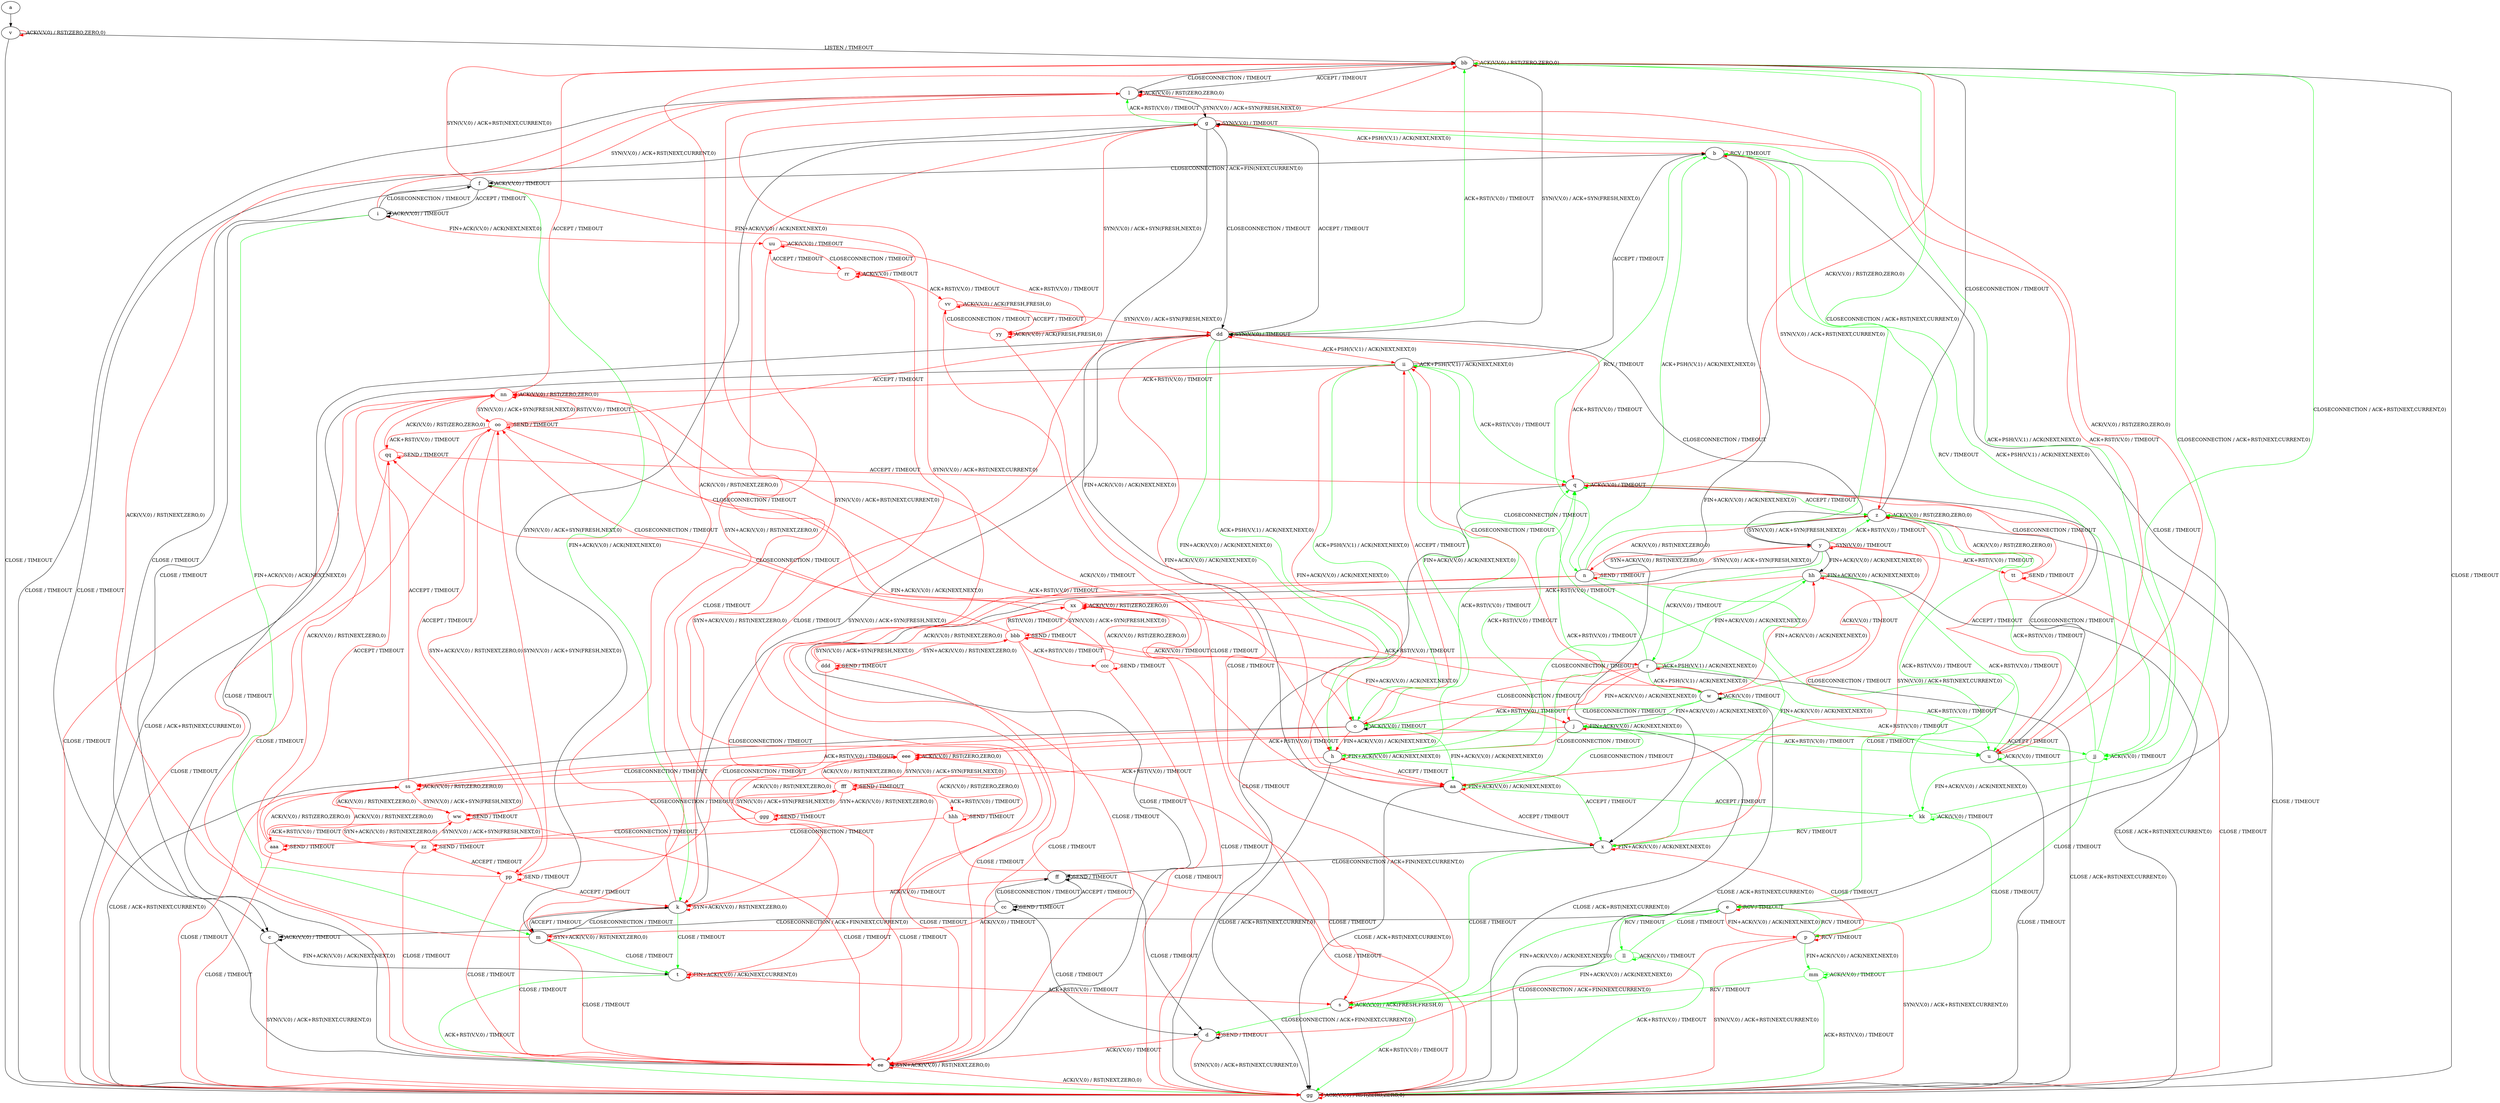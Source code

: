 digraph "" {
	graph ["Incoming time"=53.766199350357056,
		"Outgoing time"=61.719202280044556,
		Output="{'States': 60, 'Transitions': 945, 'Filename': '../results/tcp/TCP_FreeBSD_Server-TCP_Windows8_Server-msat-4.dot'}",
		Reference="{'States': 56, 'Transitions': 716, 'Filename': '../subjects/tcp/TCP_FreeBSD_Server.dot'}",
		Solver=msat,
		Updated="{'States': 39, 'Transitions': 495, 'Filename': '../subjects/tcp/TCP_Windows8_Server.dot'}",
		"f-measure"=0.4393063583815029,
		precision=0.5373737373737374,
		recall=0.3715083798882682
	];
	a -> v [key=0];
b -> b [key=0,
color=red,
label="RCV / TIMEOUT"];
b -> e [key=0,
label="CLOSE / TIMEOUT"];
b -> f [key=0,
label="CLOSECONNECTION / ACK+FIN(NEXT,CURRENT,0)"];
b -> n [key=0,
color=green,
label="RCV / TIMEOUT"];
b -> x [key=0,
label="FIN+ACK(V,V,0) / ACK(NEXT,NEXT,0)"];
b -> z [key=0,
color=red,
label="SYN(V,V,0) / ACK+RST(NEXT,CURRENT,0)"];
jj [color=green];
b -> jj [key=0,
color=green,
label="ACK+PSH(V,V,1) / ACK(NEXT,NEXT,0)"];
c -> c [key=0,
label="ACK(V,V,0) / TIMEOUT"];
c -> t [key=0,
label="FIN+ACK(V,V,0) / ACK(NEXT,NEXT,0)"];
c -> gg [key=0,
color=red,
label="SYN(V,V,0) / ACK+RST(NEXT,CURRENT,0)"];
d -> d [key=0,
label="SEND / TIMEOUT"];
d -> ee [key=0,
color=red,
label="ACK(V,V,0) / TIMEOUT"];
d -> gg [key=0,
color=red,
label="SYN(V,V,0) / ACK+RST(NEXT,CURRENT,0)"];
e -> c [key=0,
label="CLOSECONNECTION / ACK+FIN(NEXT,CURRENT,0)"];
e -> e [key=0,
color=red,
label="RCV / TIMEOUT"];
e -> p [key=0,
color=red,
label="FIN+ACK(V,V,0) / ACK(NEXT,NEXT,0)"];
e -> s [key=0,
color=green,
label="FIN+ACK(V,V,0) / ACK(NEXT,NEXT,0)"];
e -> gg [key=0,
color=red,
label="SYN(V,V,0) / ACK+RST(NEXT,CURRENT,0)"];
ll [color=green];
e -> ll [key=0,
color=green,
label="RCV / TIMEOUT"];
f -> c [key=0,
label="CLOSE / TIMEOUT"];
f -> f [key=0,
label="ACK(V,V,0) / TIMEOUT"];
f -> i [key=0,
label="ACCEPT / TIMEOUT"];
f -> k [key=0,
color=green,
label="FIN+ACK(V,V,0) / ACK(NEXT,NEXT,0)"];
f -> bb [key=0,
color=red,
label="SYN(V,V,0) / ACK+RST(NEXT,CURRENT,0)"];
rr [color=red];
f -> rr [key=0,
color=red,
label="FIN+ACK(V,V,0) / ACK(NEXT,NEXT,0)"];
g -> b [key=0,
color=red,
label="ACK+PSH(V,V,1) / ACK(NEXT,NEXT,0)"];
g -> g [key=0,
color=red,
label="SYN(V,V,0) / TIMEOUT"];
g -> l [key=0,
color=green,
label="ACK+RST(V,V,0) / TIMEOUT"];
g -> m [key=0,
color=red,
label="SYN+ACK(V,V,0) / RST(NEXT,ZERO,0)"];
g -> u [key=0,
color=red,
label="ACK+RST(V,V,0) / TIMEOUT"];
g -> x [key=0,
label="FIN+ACK(V,V,0) / ACK(NEXT,NEXT,0)"];
g -> dd [key=0,
label="CLOSECONNECTION / TIMEOUT"];
g -> ee [key=0,
label="CLOSE / TIMEOUT"];
g -> jj [key=0,
color=green,
label="ACK+PSH(V,V,1) / ACK(NEXT,NEXT,0)"];
h -> h [key=0,
color=red,
label="FIN+ACK(V,V,0) / ACK(NEXT,NEXT,0)"];
h -> q [key=0,
color=green,
label="ACK+RST(V,V,0) / TIMEOUT"];
h -> x [key=0,
color=green,
label="ACCEPT / TIMEOUT"];
h -> aa [key=0,
color=red,
label="ACCEPT / TIMEOUT"];
h -> gg [key=0,
label="CLOSE / ACK+RST(NEXT,CURRENT,0)"];
ss [color=red];
h -> ss [key=0,
color=red,
label="ACK+RST(V,V,0) / TIMEOUT"];
i -> c [key=0,
label="CLOSE / TIMEOUT"];
i -> f [key=0,
label="CLOSECONNECTION / TIMEOUT"];
i -> i [key=0,
label="ACK(V,V,0) / TIMEOUT"];
i -> l [key=0,
color=red,
label="SYN(V,V,0) / ACK+RST(NEXT,CURRENT,0)"];
i -> m [key=0,
color=green,
label="FIN+ACK(V,V,0) / ACK(NEXT,NEXT,0)"];
uu [color=red];
i -> uu [key=0,
color=red,
label="FIN+ACK(V,V,0) / ACK(NEXT,NEXT,0)"];
j -> h [key=0,
color=red,
label="CLOSECONNECTION / TIMEOUT"];
j -> j [key=0,
color=red,
label="FIN+ACK(V,V,0) / ACK(NEXT,NEXT,0)"];
j -> u [key=0,
color=green,
label="ACK+RST(V,V,0) / TIMEOUT"];
j -> aa [key=0,
color=green,
label="CLOSECONNECTION / TIMEOUT"];
j -> gg [key=0,
label="CLOSE / ACK+RST(NEXT,CURRENT,0)"];
eee [color=red];
j -> eee [key=0,
color=red,
label="ACK+RST(V,V,0) / TIMEOUT"];
k -> k [key=0,
color=red,
label="SYN+ACK(V,V,0) / RST(NEXT,ZERO,0)"];
k -> m [key=0,
label="ACCEPT / TIMEOUT"];
k -> t [key=0,
color=green,
label="CLOSE / TIMEOUT"];
k -> bb [key=0,
color=red,
label="ACK(V,V,0) / RST(NEXT,ZERO,0)"];
k -> dd [key=0,
label="SYN(V,V,0) / ACK+SYN(FRESH,NEXT,0)"];
k -> ee [key=0,
color=red,
label="CLOSE / TIMEOUT"];
l -> g [key=0,
label="SYN(V,V,0) / ACK+SYN(FRESH,NEXT,0)"];
l -> l [key=0,
color=red,
label="ACK(V,V,0) / RST(ZERO,ZERO,0)"];
l -> bb [key=0,
label="CLOSECONNECTION / TIMEOUT"];
l -> gg [key=0,
label="CLOSE / TIMEOUT"];
m -> g [key=0,
label="SYN(V,V,0) / ACK+SYN(FRESH,NEXT,0)"];
m -> k [key=0,
label="CLOSECONNECTION / TIMEOUT"];
m -> l [key=0,
color=red,
label="ACK(V,V,0) / RST(NEXT,ZERO,0)"];
m -> m [key=0,
color=red,
label="SYN+ACK(V,V,0) / RST(NEXT,ZERO,0)"];
m -> t [key=0,
color=green,
label="CLOSE / TIMEOUT"];
m -> ee [key=0,
color=red,
label="CLOSE / TIMEOUT"];
n -> b [key=0,
color=green,
label="ACK+PSH(V,V,1) / ACK(NEXT,NEXT,0)"];
n -> e [key=0,
color=green,
label="CLOSE / TIMEOUT"];
n -> k [key=0,
color=red,
label="CLOSECONNECTION / TIMEOUT"];
n -> n [key=0,
color=red,
label="SEND / TIMEOUT"];
n -> x [key=0,
color=green,
label="FIN+ACK(V,V,0) / ACK(NEXT,NEXT,0)"];
n -> y [key=0,
color=red,
label="SYN(V,V,0) / ACK+SYN(FRESH,NEXT,0)"];
n -> z [key=0,
color=red,
label="ACK(V,V,0) / RST(NEXT,ZERO,0)"];
n -> bb [key=0,
color=green,
label="CLOSECONNECTION / ACK+RST(NEXT,CURRENT,0)"];
n -> ee [key=0,
color=red,
label="CLOSE / TIMEOUT"];
o -> h [key=0,
color=red,
label="FIN+ACK(V,V,0) / ACK(NEXT,NEXT,0)"];
o -> o [key=0,
label="ACK(V,V,0) / TIMEOUT"];
o -> q [key=0,
color=green,
label="ACK+RST(V,V,0) / TIMEOUT"];
o -> aa [key=0,
color=green,
label="FIN+ACK(V,V,0) / ACK(NEXT,NEXT,0)"];
o -> gg [key=0,
label="CLOSE / ACK+RST(NEXT,CURRENT,0)"];
o -> ii [key=0,
color=red,
label="ACCEPT / TIMEOUT"];
o -> jj [key=0,
color=green,
label="ACCEPT / TIMEOUT"];
o -> ss [key=0,
color=red,
label="ACK+RST(V,V,0) / TIMEOUT"];
p -> d [key=0,
color=red,
label="CLOSECONNECTION / ACK+FIN(NEXT,CURRENT,0)"];
p -> e [key=0,
color=green,
label="RCV / TIMEOUT"];
p -> p [key=0,
color=red,
label="RCV / TIMEOUT"];
p -> gg [key=0,
color=red,
label="SYN(V,V,0) / ACK+RST(NEXT,CURRENT,0)"];
mm [color=green];
p -> mm [key=0,
color=green,
label="FIN+ACK(V,V,0) / ACK(NEXT,NEXT,0)"];
q -> q [key=0,
color=green,
label="ACK(V,V,0) / TIMEOUT"];
q -> u [key=0,
color=red,
label="ACCEPT / TIMEOUT"];
q -> z [key=0,
color=green,
label="ACCEPT / TIMEOUT"];
q -> bb [key=0,
color=red,
label="ACK(V,V,0) / RST(ZERO,ZERO,0)"];
q -> gg [key=0,
label="CLOSE / TIMEOUT"];
r -> j [key=0,
color=red,
label="FIN+ACK(V,V,0) / ACK(NEXT,NEXT,0)"];
r -> o [key=0,
color=red,
label="CLOSECONNECTION / TIMEOUT"];
r -> r [key=0,
color=red,
label="ACK+PSH(V,V,1) / ACK(NEXT,NEXT,0)"];
r -> u [key=0,
color=green,
label="ACK+RST(V,V,0) / TIMEOUT"];
r -> w [key=0,
color=green,
label="ACK+PSH(V,V,1) / ACK(NEXT,NEXT,0)"];
r -> gg [key=0,
label="CLOSE / ACK+RST(NEXT,CURRENT,0)"];
r -> hh [key=0,
color=green,
label="FIN+ACK(V,V,0) / ACK(NEXT,NEXT,0)"];
r -> ii [key=0,
color=green,
label="CLOSECONNECTION / TIMEOUT"];
r -> eee [key=0,
color=red,
label="ACK+RST(V,V,0) / TIMEOUT"];
s -> d [key=0,
color=green,
label="CLOSECONNECTION / ACK+FIN(NEXT,CURRENT,0)"];
s -> s [key=0,
color=red,
label="ACK(V,V,0) / ACK(FRESH,FRESH,0)"];
s -> gg [key=0,
color=green,
label="ACK+RST(V,V,0) / TIMEOUT"];
t -> s [key=0,
color=red,
label="ACK+RST(V,V,0) / TIMEOUT"];
t -> t [key=0,
color=red,
label="FIN+ACK(V,V,0) / ACK(NEXT,CURRENT,0)"];
t -> gg [key=0,
color=green,
label="ACK+RST(V,V,0) / TIMEOUT"];
u -> l [key=0,
color=red,
label="ACK(V,V,0) / RST(ZERO,ZERO,0)"];
u -> q [key=0,
label="CLOSECONNECTION / TIMEOUT"];
u -> u [key=0,
color=green,
label="ACK(V,V,0) / TIMEOUT"];
u -> gg [key=0,
label="CLOSE / TIMEOUT"];
v -> v [key=0,
color=red,
label="ACK(V,V,0) / RST(ZERO,ZERO,0)"];
v -> bb [key=0,
label="LISTEN / TIMEOUT"];
v -> gg [key=0,
label="CLOSE / TIMEOUT"];
w -> j [key=0,
color=green,
label="FIN+ACK(V,V,0) / ACK(NEXT,NEXT,0)"];
w -> o [key=0,
color=green,
label="CLOSECONNECTION / TIMEOUT"];
w -> u [key=0,
color=green,
label="ACK+RST(V,V,0) / TIMEOUT"];
w -> w [key=0,
label="ACK(V,V,0) / TIMEOUT"];
w -> gg [key=0,
label="CLOSE / ACK+RST(NEXT,CURRENT,0)"];
w -> hh [key=0,
color=red,
label="FIN+ACK(V,V,0) / ACK(NEXT,NEXT,0)"];
w -> ii [key=0,
color=red,
label="CLOSECONNECTION / TIMEOUT"];
xx [color=red];
w -> xx [key=0,
color=red,
label="ACK+RST(V,V,0) / TIMEOUT"];
x -> p [key=0,
color=red,
label="CLOSE / TIMEOUT"];
x -> s [key=0,
color=green,
label="CLOSE / TIMEOUT"];
x -> x [key=0,
color=red,
label="FIN+ACK(V,V,0) / ACK(NEXT,NEXT,0)"];
x -> z [key=0,
color=red,
label="SYN(V,V,0) / ACK+RST(NEXT,CURRENT,0)"];
x -> ff [key=0,
label="CLOSECONNECTION / ACK+FIN(NEXT,CURRENT,0)"];
y -> n [key=0,
color=red,
label="SYN+ACK(V,V,0) / RST(NEXT,ZERO,0)"];
y -> r [key=0,
color=green,
label="ACK(V,V,0) / TIMEOUT"];
y -> w [key=0,
color=red,
label="ACK(V,V,0) / TIMEOUT"];
y -> y [key=0,
color=red,
label="SYN(V,V,0) / TIMEOUT"];
y -> z [key=0,
color=green,
label="ACK+RST(V,V,0) / TIMEOUT"];
y -> dd [key=0,
label="CLOSECONNECTION / TIMEOUT"];
y -> ee [key=0,
label="CLOSE / TIMEOUT"];
y -> hh [key=0,
label="FIN+ACK(V,V,0) / ACK(NEXT,NEXT,0)"];
tt [color=red];
y -> tt [key=0,
color=red,
label="ACK+RST(V,V,0) / TIMEOUT"];
z -> y [key=0,
label="SYN(V,V,0) / ACK+SYN(FRESH,NEXT,0)"];
z -> z [key=0,
color=red,
label="ACK(V,V,0) / RST(ZERO,ZERO,0)"];
z -> bb [key=0,
label="CLOSECONNECTION / TIMEOUT"];
z -> gg [key=0,
label="CLOSE / TIMEOUT"];
aa -> q [key=0,
color=green,
label="ACK+RST(V,V,0) / TIMEOUT"];
aa -> x [key=0,
color=red,
label="ACCEPT / TIMEOUT"];
aa -> aa [key=0,
color=red,
label="FIN+ACK(V,V,0) / ACK(NEXT,NEXT,0)"];
aa -> gg [key=0,
label="CLOSE / ACK+RST(NEXT,CURRENT,0)"];
kk [color=green];
aa -> kk [key=0,
color=green,
label="ACCEPT / TIMEOUT"];
nn [color=red];
aa -> nn [key=0,
color=red,
label="ACK+RST(V,V,0) / TIMEOUT"];
bb -> l [key=0,
label="ACCEPT / TIMEOUT"];
bb -> bb [key=0,
color=red,
label="ACK(V,V,0) / RST(ZERO,ZERO,0)"];
bb -> dd [key=0,
label="SYN(V,V,0) / ACK+SYN(FRESH,NEXT,0)"];
bb -> gg [key=0,
label="CLOSE / TIMEOUT"];
cc -> d [key=0,
label="CLOSE / TIMEOUT"];
cc -> l [key=0,
color=red,
label="SYN(V,V,0) / ACK+RST(NEXT,CURRENT,0)"];
cc -> m [key=0,
color=red,
label="ACK(V,V,0) / TIMEOUT"];
cc -> cc [key=0,
label="SEND / TIMEOUT"];
cc -> ff [key=0,
label="CLOSECONNECTION / TIMEOUT"];
dd -> g [key=0,
label="ACCEPT / TIMEOUT"];
dd -> h [key=0,
color=green,
label="FIN+ACK(V,V,0) / ACK(NEXT,NEXT,0)"];
dd -> k [key=0,
color=red,
label="SYN+ACK(V,V,0) / RST(NEXT,ZERO,0)"];
dd -> o [key=0,
color=green,
label="ACK+PSH(V,V,1) / ACK(NEXT,NEXT,0)"];
dd -> q [key=0,
color=red,
label="ACK+RST(V,V,0) / TIMEOUT"];
dd -> aa [key=0,
color=red,
label="FIN+ACK(V,V,0) / ACK(NEXT,NEXT,0)"];
dd -> bb [key=0,
color=green,
label="ACK+RST(V,V,0) / TIMEOUT"];
dd -> dd [key=0,
color=red,
label="SYN(V,V,0) / TIMEOUT"];
dd -> ee [key=0,
label="CLOSE / TIMEOUT"];
dd -> ii [key=0,
color=red,
label="ACK+PSH(V,V,1) / ACK(NEXT,NEXT,0)"];
ee -> ee [key=0,
color=red,
label="SYN+ACK(V,V,0) / RST(NEXT,ZERO,0)"];
ee -> gg [key=0,
color=red,
label="ACK(V,V,0) / RST(NEXT,ZERO,0)"];
ff -> d [key=0,
label="CLOSE / TIMEOUT"];
ff -> k [key=0,
color=red,
label="ACK(V,V,0) / TIMEOUT"];
ff -> bb [key=0,
color=red,
label="SYN(V,V,0) / ACK+RST(NEXT,CURRENT,0)"];
ff -> cc [key=0,
label="ACCEPT / TIMEOUT"];
ff -> ff [key=0,
label="SEND / TIMEOUT"];
gg -> gg [key=0,
color=red,
label="ACK(V,V,0) / RST(ZERO,ZERO,0)"];
hh -> h [key=0,
color=green,
label="CLOSECONNECTION / TIMEOUT"];
hh -> u [key=0,
color=green,
label="ACK+RST(V,V,0) / TIMEOUT"];
hh -> aa [key=0,
color=red,
label="CLOSECONNECTION / TIMEOUT"];
hh -> gg [key=0,
label="CLOSE / ACK+RST(NEXT,CURRENT,0)"];
hh -> hh [key=0,
color=red,
label="FIN+ACK(V,V,0) / ACK(NEXT,NEXT,0)"];
hh -> xx [key=0,
color=red,
label="ACK+RST(V,V,0) / TIMEOUT"];
ii -> b [key=0,
label="ACCEPT / TIMEOUT"];
ii -> h [key=0,
color=green,
label="FIN+ACK(V,V,0) / ACK(NEXT,NEXT,0)"];
ii -> o [key=0,
color=green,
label="ACK+PSH(V,V,1) / ACK(NEXT,NEXT,0)"];
ii -> q [key=0,
color=green,
label="ACK+RST(V,V,0) / TIMEOUT"];
ii -> aa [key=0,
color=red,
label="FIN+ACK(V,V,0) / ACK(NEXT,NEXT,0)"];
ii -> gg [key=0,
label="CLOSE / ACK+RST(NEXT,CURRENT,0)"];
ii -> ii [key=0,
color=red,
label="ACK+PSH(V,V,1) / ACK(NEXT,NEXT,0)"];
ii -> nn [key=0,
color=red,
label="ACK+RST(V,V,0) / TIMEOUT"];
jj -> b [key=0,
color=green,
label="RCV / TIMEOUT"];
jj -> p [key=0,
color=green,
label="CLOSE / TIMEOUT"];
jj -> z [key=0,
color=green,
label="ACK+RST(V,V,0) / TIMEOUT"];
jj -> bb [key=0,
color=green,
label="CLOSECONNECTION / ACK+RST(NEXT,CURRENT,0)"];
jj -> jj [key=0,
color=green,
label="ACK(V,V,0) / TIMEOUT"];
jj -> kk [key=0,
color=green,
label="FIN+ACK(V,V,0) / ACK(NEXT,NEXT,0)"];
kk -> x [key=0,
color=green,
label="RCV / TIMEOUT"];
kk -> z [key=0,
color=green,
label="ACK+RST(V,V,0) / TIMEOUT"];
kk -> bb [key=0,
color=green,
label="CLOSECONNECTION / ACK+RST(NEXT,CURRENT,0)"];
kk -> kk [key=0,
color=green,
label="ACK(V,V,0) / TIMEOUT"];
kk -> mm [key=0,
color=green,
label="CLOSE / TIMEOUT"];
ll -> e [key=0,
color=green,
label="CLOSE / TIMEOUT"];
ll -> s [key=0,
color=green,
label="FIN+ACK(V,V,0) / ACK(NEXT,NEXT,0)"];
ll -> gg [key=0,
color=green,
label="ACK+RST(V,V,0) / TIMEOUT"];
ll -> ll [key=0,
color=green,
label="ACK(V,V,0) / TIMEOUT"];
mm -> s [key=0,
color=green,
label="RCV / TIMEOUT"];
mm -> gg [key=0,
color=green,
label="ACK+RST(V,V,0) / TIMEOUT"];
mm -> mm [key=0,
color=green,
label="ACK(V,V,0) / TIMEOUT"];
nn -> bb [key=0,
color=red,
label="ACCEPT / TIMEOUT"];
nn -> gg [key=0,
color=red,
label="CLOSE / TIMEOUT"];
nn -> nn [key=0,
color=red,
label="ACK(V,V,0) / RST(ZERO,ZERO,0)"];
oo [color=red];
nn -> oo [key=0,
color=red,
label="SYN(V,V,0) / ACK+SYN(FRESH,NEXT,0)"];
oo -> h [key=0,
color=red,
label="FIN+ACK(V,V,0) / ACK(NEXT,NEXT,0)"];
oo -> o [key=0,
color=red,
label="ACK(V,V,0) / TIMEOUT"];
oo -> dd [key=0,
color=red,
label="ACCEPT / TIMEOUT"];
oo -> ee [key=0,
color=red,
label="CLOSE / TIMEOUT"];
oo -> nn [key=0,
color=red,
label="RST(V,V,0) / TIMEOUT"];
oo -> oo [key=0,
color=red,
label="SEND / TIMEOUT"];
pp [color=red];
oo -> pp [key=0,
color=red,
label="SYN+ACK(V,V,0) / RST(NEXT,ZERO,0)"];
qq [color=red];
oo -> qq [key=0,
color=red,
label="ACK+RST(V,V,0) / TIMEOUT"];
pp -> k [key=0,
color=red,
label="ACCEPT / TIMEOUT"];
pp -> ee [key=0,
color=red,
label="CLOSE / TIMEOUT"];
pp -> nn [key=0,
color=red,
label="ACK(V,V,0) / RST(NEXT,ZERO,0)"];
pp -> oo [key=0,
color=red,
label="SYN(V,V,0) / ACK+SYN(FRESH,NEXT,0)"];
pp -> pp [key=0,
color=red,
label="SEND / TIMEOUT"];
qq -> q [key=0,
color=red,
label="ACCEPT / TIMEOUT"];
qq -> gg [key=0,
color=red,
label="CLOSE / TIMEOUT"];
qq -> nn [key=0,
color=red,
label="ACK(V,V,0) / RST(ZERO,ZERO,0)"];
qq -> qq [key=0,
color=red,
label="SEND / TIMEOUT"];
rr -> t [key=0,
color=red,
label="CLOSE / TIMEOUT"];
rr -> rr [key=0,
color=red,
label="ACK(V,V,0) / TIMEOUT"];
rr -> uu [key=0,
color=red,
label="ACCEPT / TIMEOUT"];
vv [color=red];
rr -> vv [key=0,
color=red,
label="ACK+RST(V,V,0) / TIMEOUT"];
ss -> gg [key=0,
color=red,
label="CLOSE / TIMEOUT"];
ss -> nn [key=0,
color=red,
label="ACCEPT / TIMEOUT"];
ss -> ss [key=0,
color=red,
label="ACK(V,V,0) / RST(ZERO,ZERO,0)"];
ww [color=red];
ss -> ww [key=0,
color=red,
label="SYN(V,V,0) / ACK+SYN(FRESH,NEXT,0)"];
tt -> q [key=0,
color=red,
label="CLOSECONNECTION / TIMEOUT"];
tt -> z [key=0,
color=red,
label="ACK(V,V,0) / RST(ZERO,ZERO,0)"];
tt -> gg [key=0,
color=red,
label="CLOSE / TIMEOUT"];
tt -> tt [key=0,
color=red,
label="SEND / TIMEOUT"];
uu -> t [key=0,
color=red,
label="CLOSE / TIMEOUT"];
uu -> rr [key=0,
color=red,
label="CLOSECONNECTION / TIMEOUT"];
uu -> uu [key=0,
color=red,
label="ACK(V,V,0) / TIMEOUT"];
yy [color=red];
uu -> yy [key=0,
color=red,
label="ACK+RST(V,V,0) / TIMEOUT"];
vv -> s [key=0,
color=red,
label="CLOSE / TIMEOUT"];
vv -> dd [key=0,
color=red,
label="SYN(V,V,0) / ACK+SYN(FRESH,NEXT,0)"];
vv -> vv [key=0,
color=red,
label="ACK(V,V,0) / ACK(FRESH,FRESH,0)"];
vv -> yy [key=0,
color=red,
label="ACCEPT / TIMEOUT"];
ww -> ee [key=0,
color=red,
label="CLOSE / TIMEOUT"];
ww -> oo [key=0,
color=red,
label="ACCEPT / TIMEOUT"];
ww -> ss [key=0,
color=red,
label="ACK(V,V,0) / RST(NEXT,ZERO,0)"];
ww -> ww [key=0,
color=red,
label="SEND / TIMEOUT"];
zz [color=red];
ww -> zz [key=0,
color=red,
label="SYN+ACK(V,V,0) / RST(NEXT,ZERO,0)"];
aaa [color=red];
ww -> aaa [key=0,
color=red,
label="ACK+RST(V,V,0) / TIMEOUT"];
xx -> gg [key=0,
color=red,
label="CLOSE / TIMEOUT"];
xx -> nn [key=0,
color=red,
label="CLOSECONNECTION / TIMEOUT"];
xx -> xx [key=0,
color=red,
label="ACK(V,V,0) / RST(ZERO,ZERO,0)"];
bbb [color=red];
xx -> bbb [key=0,
color=red,
label="SYN(V,V,0) / ACK+SYN(FRESH,NEXT,0)"];
yy -> g [key=0,
color=red,
label="SYN(V,V,0) / ACK+SYN(FRESH,NEXT,0)"];
yy -> s [key=0,
color=red,
label="CLOSE / TIMEOUT"];
yy -> vv [key=0,
color=red,
label="CLOSECONNECTION / TIMEOUT"];
yy -> yy [key=0,
color=red,
label="ACK(V,V,0) / ACK(FRESH,FRESH,0)"];
zz -> ee [key=0,
color=red,
label="CLOSE / TIMEOUT"];
zz -> pp [key=0,
color=red,
label="ACCEPT / TIMEOUT"];
zz -> ss [key=0,
color=red,
label="ACK(V,V,0) / RST(NEXT,ZERO,0)"];
zz -> ww [key=0,
color=red,
label="SYN(V,V,0) / ACK+SYN(FRESH,NEXT,0)"];
zz -> zz [key=0,
color=red,
label="SEND / TIMEOUT"];
aaa -> gg [key=0,
color=red,
label="CLOSE / TIMEOUT"];
aaa -> qq [key=0,
color=red,
label="ACCEPT / TIMEOUT"];
aaa -> ss [key=0,
color=red,
label="ACK(V,V,0) / RST(ZERO,ZERO,0)"];
aaa -> aaa [key=0,
color=red,
label="SEND / TIMEOUT"];
bbb -> j [key=0,
color=red,
label="FIN+ACK(V,V,0) / ACK(NEXT,NEXT,0)"];
bbb -> r [key=0,
color=red,
label="ACK(V,V,0) / TIMEOUT"];
bbb -> ee [key=0,
color=red,
label="CLOSE / TIMEOUT"];
bbb -> oo [key=0,
color=red,
label="CLOSECONNECTION / TIMEOUT"];
bbb -> xx [key=0,
color=red,
label="RST(V,V,0) / TIMEOUT"];
bbb -> bbb [key=0,
color=red,
label="SEND / TIMEOUT"];
ccc [color=red];
bbb -> ccc [key=0,
color=red,
label="ACK+RST(V,V,0) / TIMEOUT"];
ddd [color=red];
bbb -> ddd [key=0,
color=red,
label="SYN+ACK(V,V,0) / RST(NEXT,ZERO,0)"];
ccc -> gg [key=0,
color=red,
label="CLOSE / TIMEOUT"];
ccc -> qq [key=0,
color=red,
label="CLOSECONNECTION / TIMEOUT"];
ccc -> xx [key=0,
color=red,
label="ACK(V,V,0) / RST(ZERO,ZERO,0)"];
ccc -> ccc [key=0,
color=red,
label="SEND / TIMEOUT"];
ddd -> ee [key=0,
color=red,
label="CLOSE / TIMEOUT"];
ddd -> pp [key=0,
color=red,
label="CLOSECONNECTION / TIMEOUT"];
ddd -> xx [key=0,
color=red,
label="ACK(V,V,0) / RST(NEXT,ZERO,0)"];
ddd -> bbb [key=0,
color=red,
label="SYN(V,V,0) / ACK+SYN(FRESH,NEXT,0)"];
ddd -> ddd [key=0,
color=red,
label="SEND / TIMEOUT"];
eee -> gg [key=0,
color=red,
label="CLOSE / TIMEOUT"];
eee -> ss [key=0,
color=red,
label="CLOSECONNECTION / TIMEOUT"];
eee -> eee [key=0,
color=red,
label="ACK(V,V,0) / RST(ZERO,ZERO,0)"];
fff [color=red];
eee -> fff [key=0,
color=red,
label="SYN(V,V,0) / ACK+SYN(FRESH,NEXT,0)"];
fff -> ee [key=0,
color=red,
label="CLOSE / TIMEOUT"];
fff -> ww [key=0,
color=red,
label="CLOSECONNECTION / TIMEOUT"];
fff -> eee [key=0,
color=red,
label="ACK(V,V,0) / RST(NEXT,ZERO,0)"];
fff -> fff [key=0,
color=red,
label="SEND / TIMEOUT"];
ggg [color=red];
fff -> ggg [key=0,
color=red,
label="SYN+ACK(V,V,0) / RST(NEXT,ZERO,0)"];
hhh [color=red];
fff -> hhh [key=0,
color=red,
label="ACK+RST(V,V,0) / TIMEOUT"];
ggg -> ee [key=0,
color=red,
label="CLOSE / TIMEOUT"];
ggg -> zz [key=0,
color=red,
label="CLOSECONNECTION / TIMEOUT"];
ggg -> eee [key=0,
color=red,
label="ACK(V,V,0) / RST(NEXT,ZERO,0)"];
ggg -> fff [key=0,
color=red,
label="SYN(V,V,0) / ACK+SYN(FRESH,NEXT,0)"];
ggg -> ggg [key=0,
color=red,
label="SEND / TIMEOUT"];
hhh -> gg [key=0,
color=red,
label="CLOSE / TIMEOUT"];
hhh -> aaa [key=0,
color=red,
label="CLOSECONNECTION / TIMEOUT"];
hhh -> eee [key=0,
color=red,
label="ACK(V,V,0) / RST(ZERO,ZERO,0)"];
hhh -> hhh [key=0,
color=red,
label="SEND / TIMEOUT"];
}
